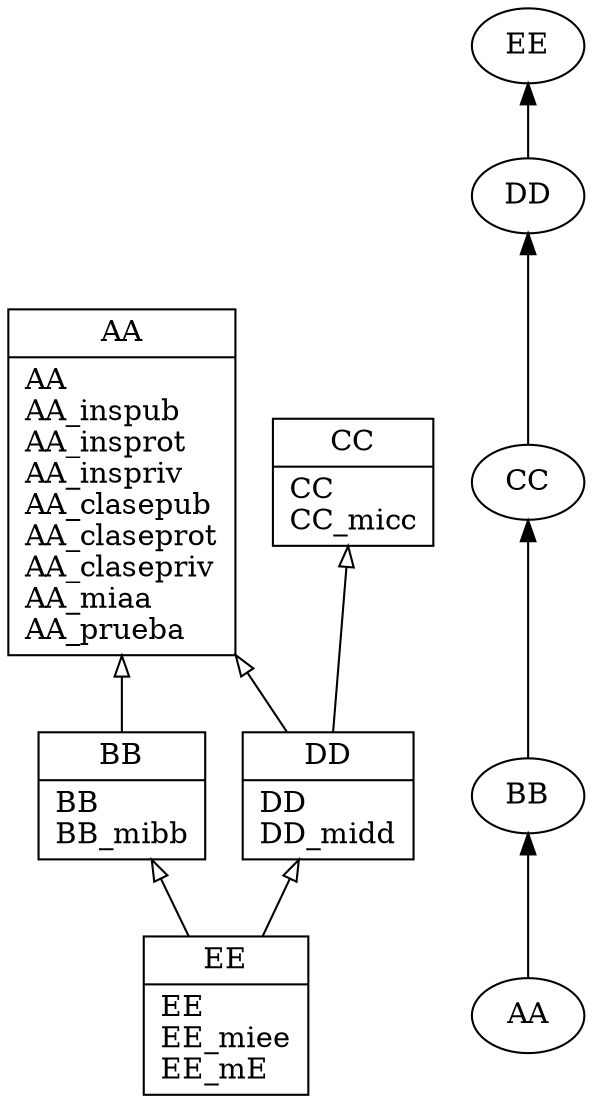 digraph grafo_clases  { rankdir=BT;
edge [arrowhead = empty]
AA [label="{AA|AA\lAA_inspub\lAA_insprot\lAA_inspriv\lAA_clasepub\lAA_claseprot\lAA_clasepriv\lAA_miaa\lAA_prueba\l}"][shape=record];
BB [label="{BB|BB\lBB_mibb\l}"][shape=record];
CC [label="{CC|CC\lCC_micc\l}"][shape=record];
DD [label="{DD|DD\lDD_midd\l}"][shape=record];
EE [label="{EE|EE\lEE_miee\lEE_mE\l}"][shape=record];
BB -> AA ;
DD -> CC ;
DD -> AA ;
EE -> DD ;
EE -> BB ;
edge [arrowhead = normal]
AAN0 [label="AA"][shape=oval];
BBN1 [label="BB"][shape=oval];
CCN2 [label="CC"][shape=oval];
DDN3 [label="DD"][shape=oval];
EEN4 [label="EE"][shape=oval];
AAN0 -> BBN1 ;
BBN1 -> CCN2 ;
CCN2 -> DDN3 ;
DDN3 -> EEN4 ;

}